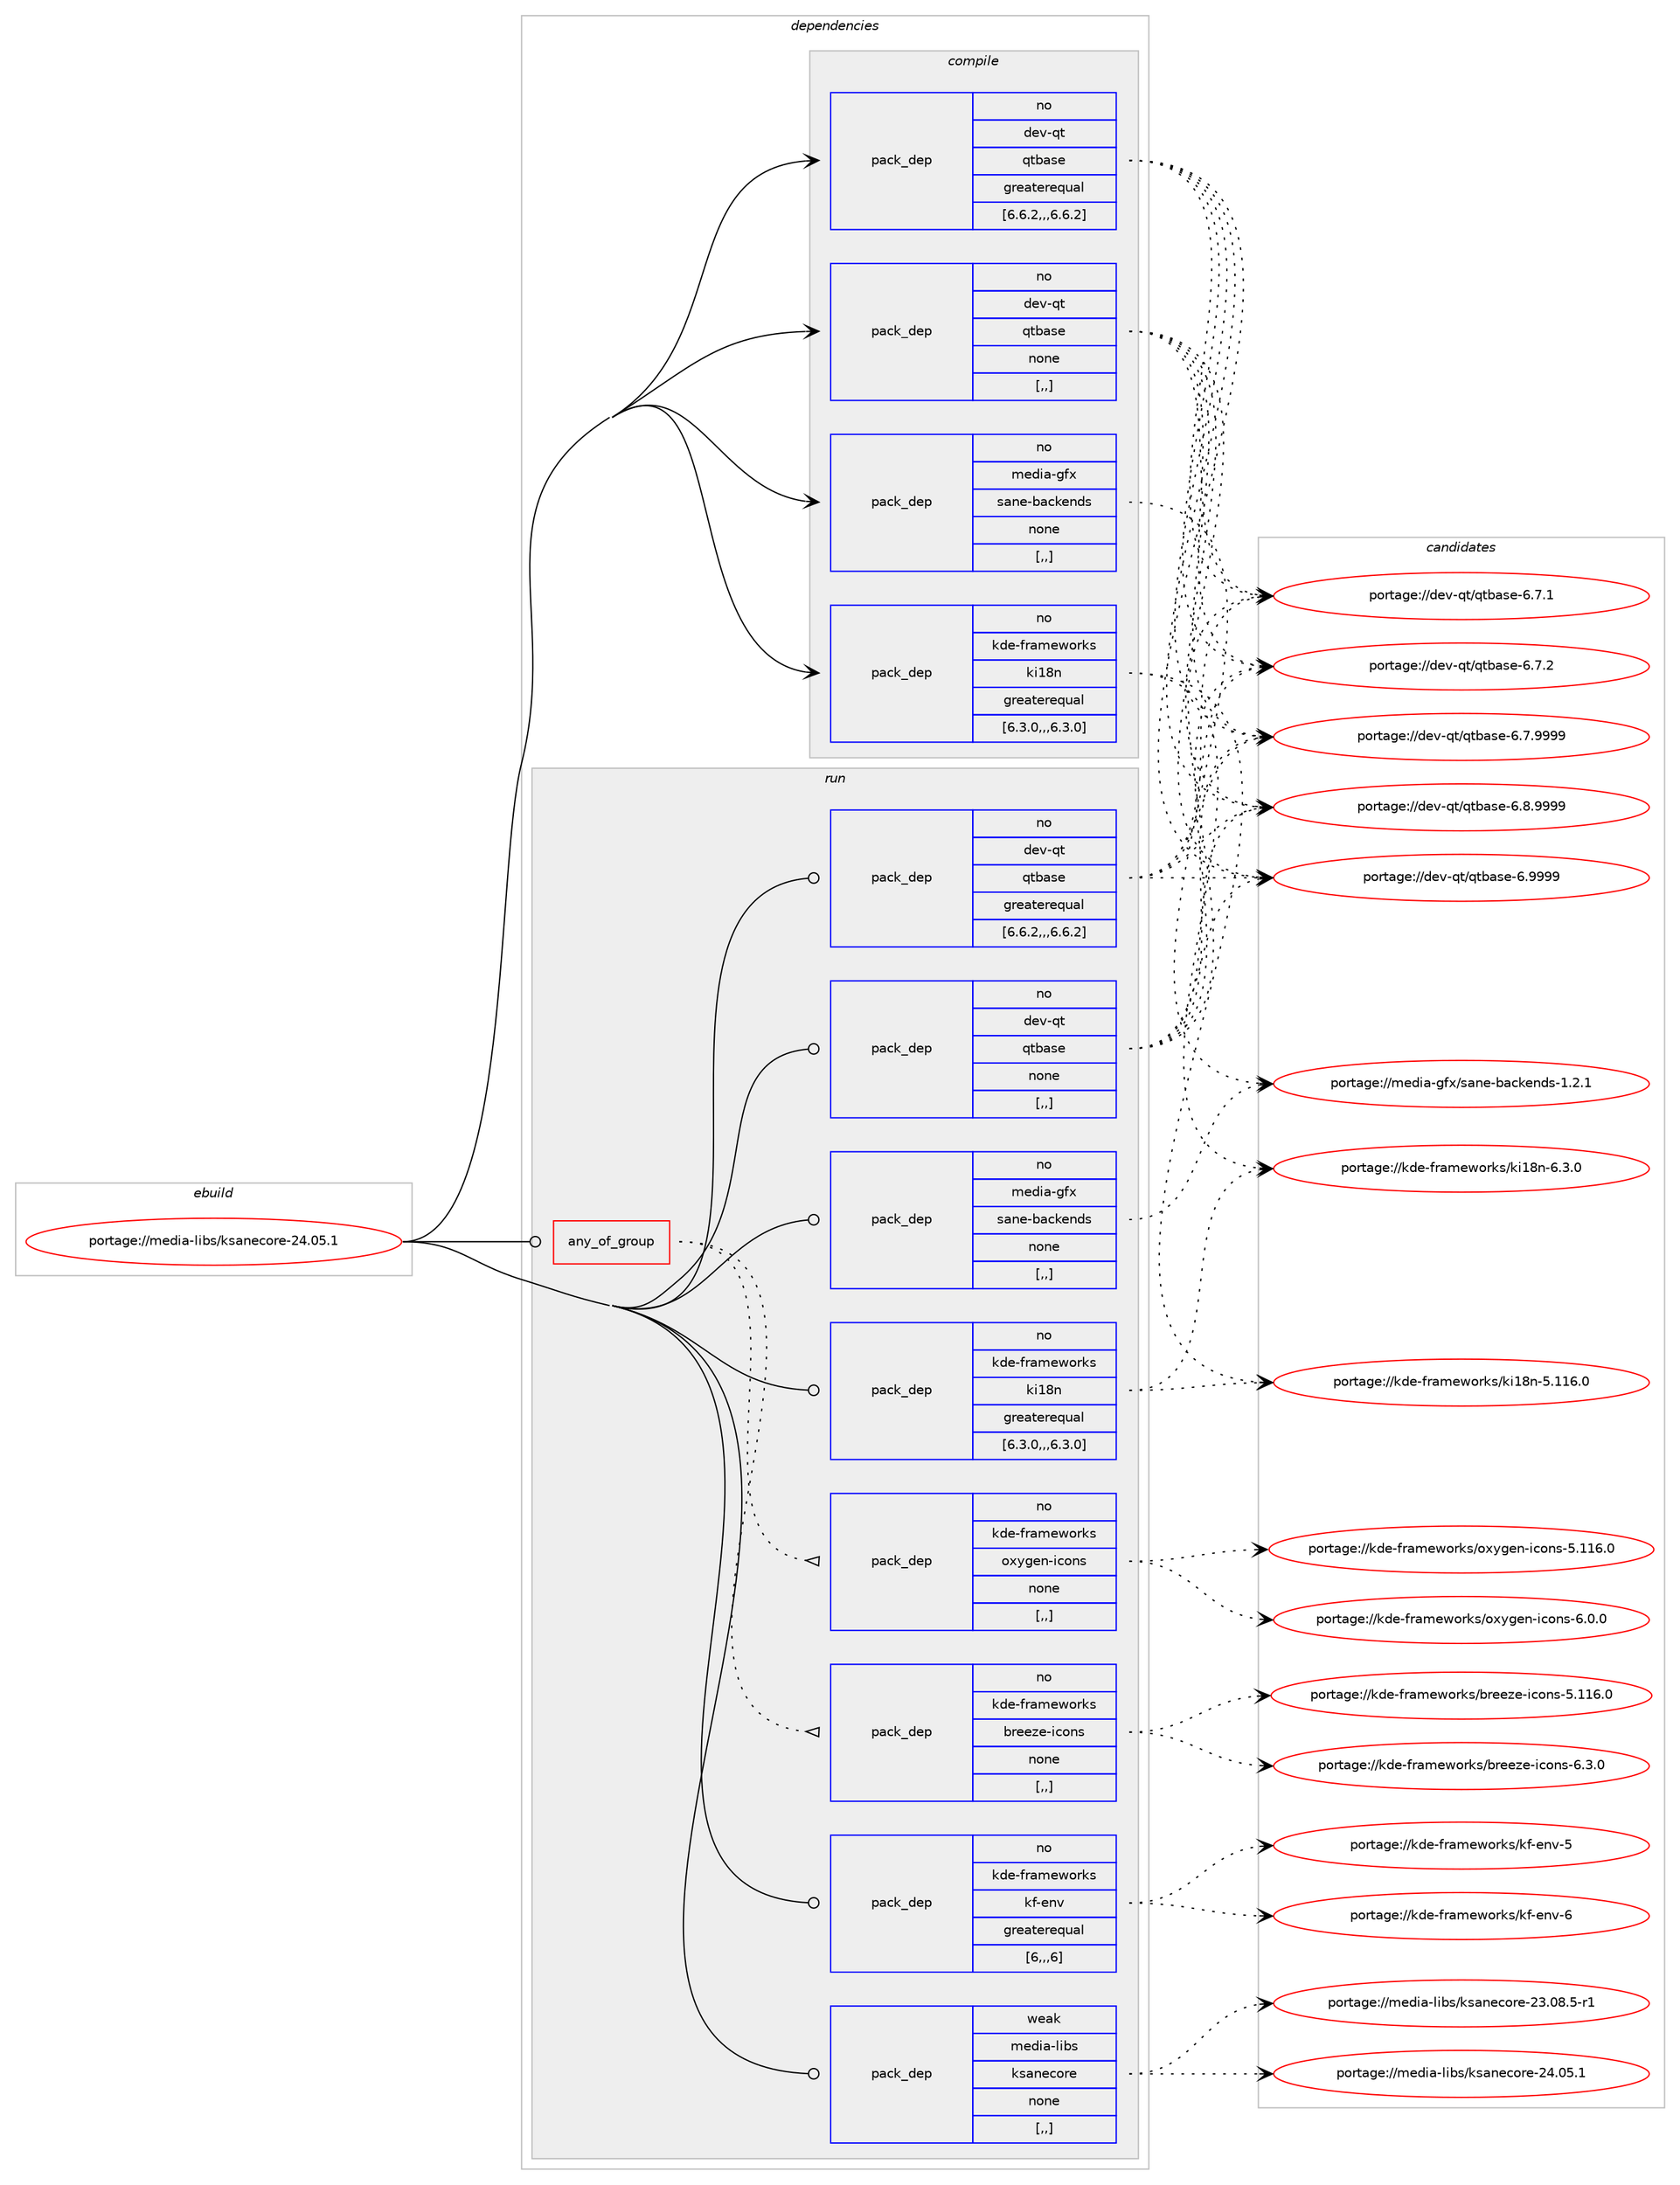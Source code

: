 digraph prolog {

# *************
# Graph options
# *************

newrank=true;
concentrate=true;
compound=true;
graph [rankdir=LR,fontname=Helvetica,fontsize=10,ranksep=1.5];#, ranksep=2.5, nodesep=0.2];
edge  [arrowhead=vee];
node  [fontname=Helvetica,fontsize=10];

# **********
# The ebuild
# **********

subgraph cluster_leftcol {
color=gray;
label=<<i>ebuild</i>>;
id [label="portage://media-libs/ksanecore-24.05.1", color=red, width=4, href="../media-libs/ksanecore-24.05.1.svg"];
}

# ****************
# The dependencies
# ****************

subgraph cluster_midcol {
color=gray;
label=<<i>dependencies</i>>;
subgraph cluster_compile {
fillcolor="#eeeeee";
style=filled;
label=<<i>compile</i>>;
subgraph pack215853 {
dependency291762 [label=<<TABLE BORDER="0" CELLBORDER="1" CELLSPACING="0" CELLPADDING="4" WIDTH="220"><TR><TD ROWSPAN="6" CELLPADDING="30">pack_dep</TD></TR><TR><TD WIDTH="110">no</TD></TR><TR><TD>dev-qt</TD></TR><TR><TD>qtbase</TD></TR><TR><TD>greaterequal</TD></TR><TR><TD>[6.6.2,,,6.6.2]</TD></TR></TABLE>>, shape=none, color=blue];
}
id:e -> dependency291762:w [weight=20,style="solid",arrowhead="vee"];
subgraph pack215854 {
dependency291763 [label=<<TABLE BORDER="0" CELLBORDER="1" CELLSPACING="0" CELLPADDING="4" WIDTH="220"><TR><TD ROWSPAN="6" CELLPADDING="30">pack_dep</TD></TR><TR><TD WIDTH="110">no</TD></TR><TR><TD>dev-qt</TD></TR><TR><TD>qtbase</TD></TR><TR><TD>none</TD></TR><TR><TD>[,,]</TD></TR></TABLE>>, shape=none, color=blue];
}
id:e -> dependency291763:w [weight=20,style="solid",arrowhead="vee"];
subgraph pack215855 {
dependency291764 [label=<<TABLE BORDER="0" CELLBORDER="1" CELLSPACING="0" CELLPADDING="4" WIDTH="220"><TR><TD ROWSPAN="6" CELLPADDING="30">pack_dep</TD></TR><TR><TD WIDTH="110">no</TD></TR><TR><TD>kde-frameworks</TD></TR><TR><TD>ki18n</TD></TR><TR><TD>greaterequal</TD></TR><TR><TD>[6.3.0,,,6.3.0]</TD></TR></TABLE>>, shape=none, color=blue];
}
id:e -> dependency291764:w [weight=20,style="solid",arrowhead="vee"];
subgraph pack215856 {
dependency291765 [label=<<TABLE BORDER="0" CELLBORDER="1" CELLSPACING="0" CELLPADDING="4" WIDTH="220"><TR><TD ROWSPAN="6" CELLPADDING="30">pack_dep</TD></TR><TR><TD WIDTH="110">no</TD></TR><TR><TD>media-gfx</TD></TR><TR><TD>sane-backends</TD></TR><TR><TD>none</TD></TR><TR><TD>[,,]</TD></TR></TABLE>>, shape=none, color=blue];
}
id:e -> dependency291765:w [weight=20,style="solid",arrowhead="vee"];
}
subgraph cluster_compileandrun {
fillcolor="#eeeeee";
style=filled;
label=<<i>compile and run</i>>;
}
subgraph cluster_run {
fillcolor="#eeeeee";
style=filled;
label=<<i>run</i>>;
subgraph any2158 {
dependency291766 [label=<<TABLE BORDER="0" CELLBORDER="1" CELLSPACING="0" CELLPADDING="4"><TR><TD CELLPADDING="10">any_of_group</TD></TR></TABLE>>, shape=none, color=red];subgraph pack215857 {
dependency291767 [label=<<TABLE BORDER="0" CELLBORDER="1" CELLSPACING="0" CELLPADDING="4" WIDTH="220"><TR><TD ROWSPAN="6" CELLPADDING="30">pack_dep</TD></TR><TR><TD WIDTH="110">no</TD></TR><TR><TD>kde-frameworks</TD></TR><TR><TD>breeze-icons</TD></TR><TR><TD>none</TD></TR><TR><TD>[,,]</TD></TR></TABLE>>, shape=none, color=blue];
}
dependency291766:e -> dependency291767:w [weight=20,style="dotted",arrowhead="oinv"];
subgraph pack215858 {
dependency291768 [label=<<TABLE BORDER="0" CELLBORDER="1" CELLSPACING="0" CELLPADDING="4" WIDTH="220"><TR><TD ROWSPAN="6" CELLPADDING="30">pack_dep</TD></TR><TR><TD WIDTH="110">no</TD></TR><TR><TD>kde-frameworks</TD></TR><TR><TD>oxygen-icons</TD></TR><TR><TD>none</TD></TR><TR><TD>[,,]</TD></TR></TABLE>>, shape=none, color=blue];
}
dependency291766:e -> dependency291768:w [weight=20,style="dotted",arrowhead="oinv"];
}
id:e -> dependency291766:w [weight=20,style="solid",arrowhead="odot"];
subgraph pack215859 {
dependency291769 [label=<<TABLE BORDER="0" CELLBORDER="1" CELLSPACING="0" CELLPADDING="4" WIDTH="220"><TR><TD ROWSPAN="6" CELLPADDING="30">pack_dep</TD></TR><TR><TD WIDTH="110">no</TD></TR><TR><TD>dev-qt</TD></TR><TR><TD>qtbase</TD></TR><TR><TD>greaterequal</TD></TR><TR><TD>[6.6.2,,,6.6.2]</TD></TR></TABLE>>, shape=none, color=blue];
}
id:e -> dependency291769:w [weight=20,style="solid",arrowhead="odot"];
subgraph pack215860 {
dependency291770 [label=<<TABLE BORDER="0" CELLBORDER="1" CELLSPACING="0" CELLPADDING="4" WIDTH="220"><TR><TD ROWSPAN="6" CELLPADDING="30">pack_dep</TD></TR><TR><TD WIDTH="110">no</TD></TR><TR><TD>dev-qt</TD></TR><TR><TD>qtbase</TD></TR><TR><TD>none</TD></TR><TR><TD>[,,]</TD></TR></TABLE>>, shape=none, color=blue];
}
id:e -> dependency291770:w [weight=20,style="solid",arrowhead="odot"];
subgraph pack215861 {
dependency291771 [label=<<TABLE BORDER="0" CELLBORDER="1" CELLSPACING="0" CELLPADDING="4" WIDTH="220"><TR><TD ROWSPAN="6" CELLPADDING="30">pack_dep</TD></TR><TR><TD WIDTH="110">no</TD></TR><TR><TD>kde-frameworks</TD></TR><TR><TD>kf-env</TD></TR><TR><TD>greaterequal</TD></TR><TR><TD>[6,,,6]</TD></TR></TABLE>>, shape=none, color=blue];
}
id:e -> dependency291771:w [weight=20,style="solid",arrowhead="odot"];
subgraph pack215862 {
dependency291772 [label=<<TABLE BORDER="0" CELLBORDER="1" CELLSPACING="0" CELLPADDING="4" WIDTH="220"><TR><TD ROWSPAN="6" CELLPADDING="30">pack_dep</TD></TR><TR><TD WIDTH="110">no</TD></TR><TR><TD>kde-frameworks</TD></TR><TR><TD>ki18n</TD></TR><TR><TD>greaterequal</TD></TR><TR><TD>[6.3.0,,,6.3.0]</TD></TR></TABLE>>, shape=none, color=blue];
}
id:e -> dependency291772:w [weight=20,style="solid",arrowhead="odot"];
subgraph pack215863 {
dependency291773 [label=<<TABLE BORDER="0" CELLBORDER="1" CELLSPACING="0" CELLPADDING="4" WIDTH="220"><TR><TD ROWSPAN="6" CELLPADDING="30">pack_dep</TD></TR><TR><TD WIDTH="110">no</TD></TR><TR><TD>media-gfx</TD></TR><TR><TD>sane-backends</TD></TR><TR><TD>none</TD></TR><TR><TD>[,,]</TD></TR></TABLE>>, shape=none, color=blue];
}
id:e -> dependency291773:w [weight=20,style="solid",arrowhead="odot"];
subgraph pack215864 {
dependency291774 [label=<<TABLE BORDER="0" CELLBORDER="1" CELLSPACING="0" CELLPADDING="4" WIDTH="220"><TR><TD ROWSPAN="6" CELLPADDING="30">pack_dep</TD></TR><TR><TD WIDTH="110">weak</TD></TR><TR><TD>media-libs</TD></TR><TR><TD>ksanecore</TD></TR><TR><TD>none</TD></TR><TR><TD>[,,]</TD></TR></TABLE>>, shape=none, color=blue];
}
id:e -> dependency291774:w [weight=20,style="solid",arrowhead="odot"];
}
}

# **************
# The candidates
# **************

subgraph cluster_choices {
rank=same;
color=gray;
label=<<i>candidates</i>>;

subgraph choice215853 {
color=black;
nodesep=1;
choice10010111845113116471131169897115101455446554649 [label="portage://dev-qt/qtbase-6.7.1", color=red, width=4,href="../dev-qt/qtbase-6.7.1.svg"];
choice10010111845113116471131169897115101455446554650 [label="portage://dev-qt/qtbase-6.7.2", color=red, width=4,href="../dev-qt/qtbase-6.7.2.svg"];
choice10010111845113116471131169897115101455446554657575757 [label="portage://dev-qt/qtbase-6.7.9999", color=red, width=4,href="../dev-qt/qtbase-6.7.9999.svg"];
choice10010111845113116471131169897115101455446564657575757 [label="portage://dev-qt/qtbase-6.8.9999", color=red, width=4,href="../dev-qt/qtbase-6.8.9999.svg"];
choice1001011184511311647113116989711510145544657575757 [label="portage://dev-qt/qtbase-6.9999", color=red, width=4,href="../dev-qt/qtbase-6.9999.svg"];
dependency291762:e -> choice10010111845113116471131169897115101455446554649:w [style=dotted,weight="100"];
dependency291762:e -> choice10010111845113116471131169897115101455446554650:w [style=dotted,weight="100"];
dependency291762:e -> choice10010111845113116471131169897115101455446554657575757:w [style=dotted,weight="100"];
dependency291762:e -> choice10010111845113116471131169897115101455446564657575757:w [style=dotted,weight="100"];
dependency291762:e -> choice1001011184511311647113116989711510145544657575757:w [style=dotted,weight="100"];
}
subgraph choice215854 {
color=black;
nodesep=1;
choice10010111845113116471131169897115101455446554649 [label="portage://dev-qt/qtbase-6.7.1", color=red, width=4,href="../dev-qt/qtbase-6.7.1.svg"];
choice10010111845113116471131169897115101455446554650 [label="portage://dev-qt/qtbase-6.7.2", color=red, width=4,href="../dev-qt/qtbase-6.7.2.svg"];
choice10010111845113116471131169897115101455446554657575757 [label="portage://dev-qt/qtbase-6.7.9999", color=red, width=4,href="../dev-qt/qtbase-6.7.9999.svg"];
choice10010111845113116471131169897115101455446564657575757 [label="portage://dev-qt/qtbase-6.8.9999", color=red, width=4,href="../dev-qt/qtbase-6.8.9999.svg"];
choice1001011184511311647113116989711510145544657575757 [label="portage://dev-qt/qtbase-6.9999", color=red, width=4,href="../dev-qt/qtbase-6.9999.svg"];
dependency291763:e -> choice10010111845113116471131169897115101455446554649:w [style=dotted,weight="100"];
dependency291763:e -> choice10010111845113116471131169897115101455446554650:w [style=dotted,weight="100"];
dependency291763:e -> choice10010111845113116471131169897115101455446554657575757:w [style=dotted,weight="100"];
dependency291763:e -> choice10010111845113116471131169897115101455446564657575757:w [style=dotted,weight="100"];
dependency291763:e -> choice1001011184511311647113116989711510145544657575757:w [style=dotted,weight="100"];
}
subgraph choice215855 {
color=black;
nodesep=1;
choice10710010145102114971091011191111141071154710710549561104553464949544648 [label="portage://kde-frameworks/ki18n-5.116.0", color=red, width=4,href="../kde-frameworks/ki18n-5.116.0.svg"];
choice1071001014510211497109101119111114107115471071054956110455446514648 [label="portage://kde-frameworks/ki18n-6.3.0", color=red, width=4,href="../kde-frameworks/ki18n-6.3.0.svg"];
dependency291764:e -> choice10710010145102114971091011191111141071154710710549561104553464949544648:w [style=dotted,weight="100"];
dependency291764:e -> choice1071001014510211497109101119111114107115471071054956110455446514648:w [style=dotted,weight="100"];
}
subgraph choice215856 {
color=black;
nodesep=1;
choice1091011001059745103102120471159711010145989799107101110100115454946504649 [label="portage://media-gfx/sane-backends-1.2.1", color=red, width=4,href="../media-gfx/sane-backends-1.2.1.svg"];
dependency291765:e -> choice1091011001059745103102120471159711010145989799107101110100115454946504649:w [style=dotted,weight="100"];
}
subgraph choice215857 {
color=black;
nodesep=1;
choice1071001014510211497109101119111114107115479811410110112210145105991111101154553464949544648 [label="portage://kde-frameworks/breeze-icons-5.116.0", color=red, width=4,href="../kde-frameworks/breeze-icons-5.116.0.svg"];
choice107100101451021149710910111911111410711547981141011011221014510599111110115455446514648 [label="portage://kde-frameworks/breeze-icons-6.3.0", color=red, width=4,href="../kde-frameworks/breeze-icons-6.3.0.svg"];
dependency291767:e -> choice1071001014510211497109101119111114107115479811410110112210145105991111101154553464949544648:w [style=dotted,weight="100"];
dependency291767:e -> choice107100101451021149710910111911111410711547981141011011221014510599111110115455446514648:w [style=dotted,weight="100"];
}
subgraph choice215858 {
color=black;
nodesep=1;
choice10710010145102114971091011191111141071154711112012110310111045105991111101154553464949544648 [label="portage://kde-frameworks/oxygen-icons-5.116.0", color=red, width=4,href="../kde-frameworks/oxygen-icons-5.116.0.svg"];
choice1071001014510211497109101119111114107115471111201211031011104510599111110115455446484648 [label="portage://kde-frameworks/oxygen-icons-6.0.0", color=red, width=4,href="../kde-frameworks/oxygen-icons-6.0.0.svg"];
dependency291768:e -> choice10710010145102114971091011191111141071154711112012110310111045105991111101154553464949544648:w [style=dotted,weight="100"];
dependency291768:e -> choice1071001014510211497109101119111114107115471111201211031011104510599111110115455446484648:w [style=dotted,weight="100"];
}
subgraph choice215859 {
color=black;
nodesep=1;
choice10010111845113116471131169897115101455446554649 [label="portage://dev-qt/qtbase-6.7.1", color=red, width=4,href="../dev-qt/qtbase-6.7.1.svg"];
choice10010111845113116471131169897115101455446554650 [label="portage://dev-qt/qtbase-6.7.2", color=red, width=4,href="../dev-qt/qtbase-6.7.2.svg"];
choice10010111845113116471131169897115101455446554657575757 [label="portage://dev-qt/qtbase-6.7.9999", color=red, width=4,href="../dev-qt/qtbase-6.7.9999.svg"];
choice10010111845113116471131169897115101455446564657575757 [label="portage://dev-qt/qtbase-6.8.9999", color=red, width=4,href="../dev-qt/qtbase-6.8.9999.svg"];
choice1001011184511311647113116989711510145544657575757 [label="portage://dev-qt/qtbase-6.9999", color=red, width=4,href="../dev-qt/qtbase-6.9999.svg"];
dependency291769:e -> choice10010111845113116471131169897115101455446554649:w [style=dotted,weight="100"];
dependency291769:e -> choice10010111845113116471131169897115101455446554650:w [style=dotted,weight="100"];
dependency291769:e -> choice10010111845113116471131169897115101455446554657575757:w [style=dotted,weight="100"];
dependency291769:e -> choice10010111845113116471131169897115101455446564657575757:w [style=dotted,weight="100"];
dependency291769:e -> choice1001011184511311647113116989711510145544657575757:w [style=dotted,weight="100"];
}
subgraph choice215860 {
color=black;
nodesep=1;
choice10010111845113116471131169897115101455446554649 [label="portage://dev-qt/qtbase-6.7.1", color=red, width=4,href="../dev-qt/qtbase-6.7.1.svg"];
choice10010111845113116471131169897115101455446554650 [label="portage://dev-qt/qtbase-6.7.2", color=red, width=4,href="../dev-qt/qtbase-6.7.2.svg"];
choice10010111845113116471131169897115101455446554657575757 [label="portage://dev-qt/qtbase-6.7.9999", color=red, width=4,href="../dev-qt/qtbase-6.7.9999.svg"];
choice10010111845113116471131169897115101455446564657575757 [label="portage://dev-qt/qtbase-6.8.9999", color=red, width=4,href="../dev-qt/qtbase-6.8.9999.svg"];
choice1001011184511311647113116989711510145544657575757 [label="portage://dev-qt/qtbase-6.9999", color=red, width=4,href="../dev-qt/qtbase-6.9999.svg"];
dependency291770:e -> choice10010111845113116471131169897115101455446554649:w [style=dotted,weight="100"];
dependency291770:e -> choice10010111845113116471131169897115101455446554650:w [style=dotted,weight="100"];
dependency291770:e -> choice10010111845113116471131169897115101455446554657575757:w [style=dotted,weight="100"];
dependency291770:e -> choice10010111845113116471131169897115101455446564657575757:w [style=dotted,weight="100"];
dependency291770:e -> choice1001011184511311647113116989711510145544657575757:w [style=dotted,weight="100"];
}
subgraph choice215861 {
color=black;
nodesep=1;
choice107100101451021149710910111911111410711547107102451011101184553 [label="portage://kde-frameworks/kf-env-5", color=red, width=4,href="../kde-frameworks/kf-env-5.svg"];
choice107100101451021149710910111911111410711547107102451011101184554 [label="portage://kde-frameworks/kf-env-6", color=red, width=4,href="../kde-frameworks/kf-env-6.svg"];
dependency291771:e -> choice107100101451021149710910111911111410711547107102451011101184553:w [style=dotted,weight="100"];
dependency291771:e -> choice107100101451021149710910111911111410711547107102451011101184554:w [style=dotted,weight="100"];
}
subgraph choice215862 {
color=black;
nodesep=1;
choice10710010145102114971091011191111141071154710710549561104553464949544648 [label="portage://kde-frameworks/ki18n-5.116.0", color=red, width=4,href="../kde-frameworks/ki18n-5.116.0.svg"];
choice1071001014510211497109101119111114107115471071054956110455446514648 [label="portage://kde-frameworks/ki18n-6.3.0", color=red, width=4,href="../kde-frameworks/ki18n-6.3.0.svg"];
dependency291772:e -> choice10710010145102114971091011191111141071154710710549561104553464949544648:w [style=dotted,weight="100"];
dependency291772:e -> choice1071001014510211497109101119111114107115471071054956110455446514648:w [style=dotted,weight="100"];
}
subgraph choice215863 {
color=black;
nodesep=1;
choice1091011001059745103102120471159711010145989799107101110100115454946504649 [label="portage://media-gfx/sane-backends-1.2.1", color=red, width=4,href="../media-gfx/sane-backends-1.2.1.svg"];
dependency291773:e -> choice1091011001059745103102120471159711010145989799107101110100115454946504649:w [style=dotted,weight="100"];
}
subgraph choice215864 {
color=black;
nodesep=1;
choice10910110010597451081059811547107115971101019911111410145505146485646534511449 [label="portage://media-libs/ksanecore-23.08.5-r1", color=red, width=4,href="../media-libs/ksanecore-23.08.5-r1.svg"];
choice1091011001059745108105981154710711597110101991111141014550524648534649 [label="portage://media-libs/ksanecore-24.05.1", color=red, width=4,href="../media-libs/ksanecore-24.05.1.svg"];
dependency291774:e -> choice10910110010597451081059811547107115971101019911111410145505146485646534511449:w [style=dotted,weight="100"];
dependency291774:e -> choice1091011001059745108105981154710711597110101991111141014550524648534649:w [style=dotted,weight="100"];
}
}

}
